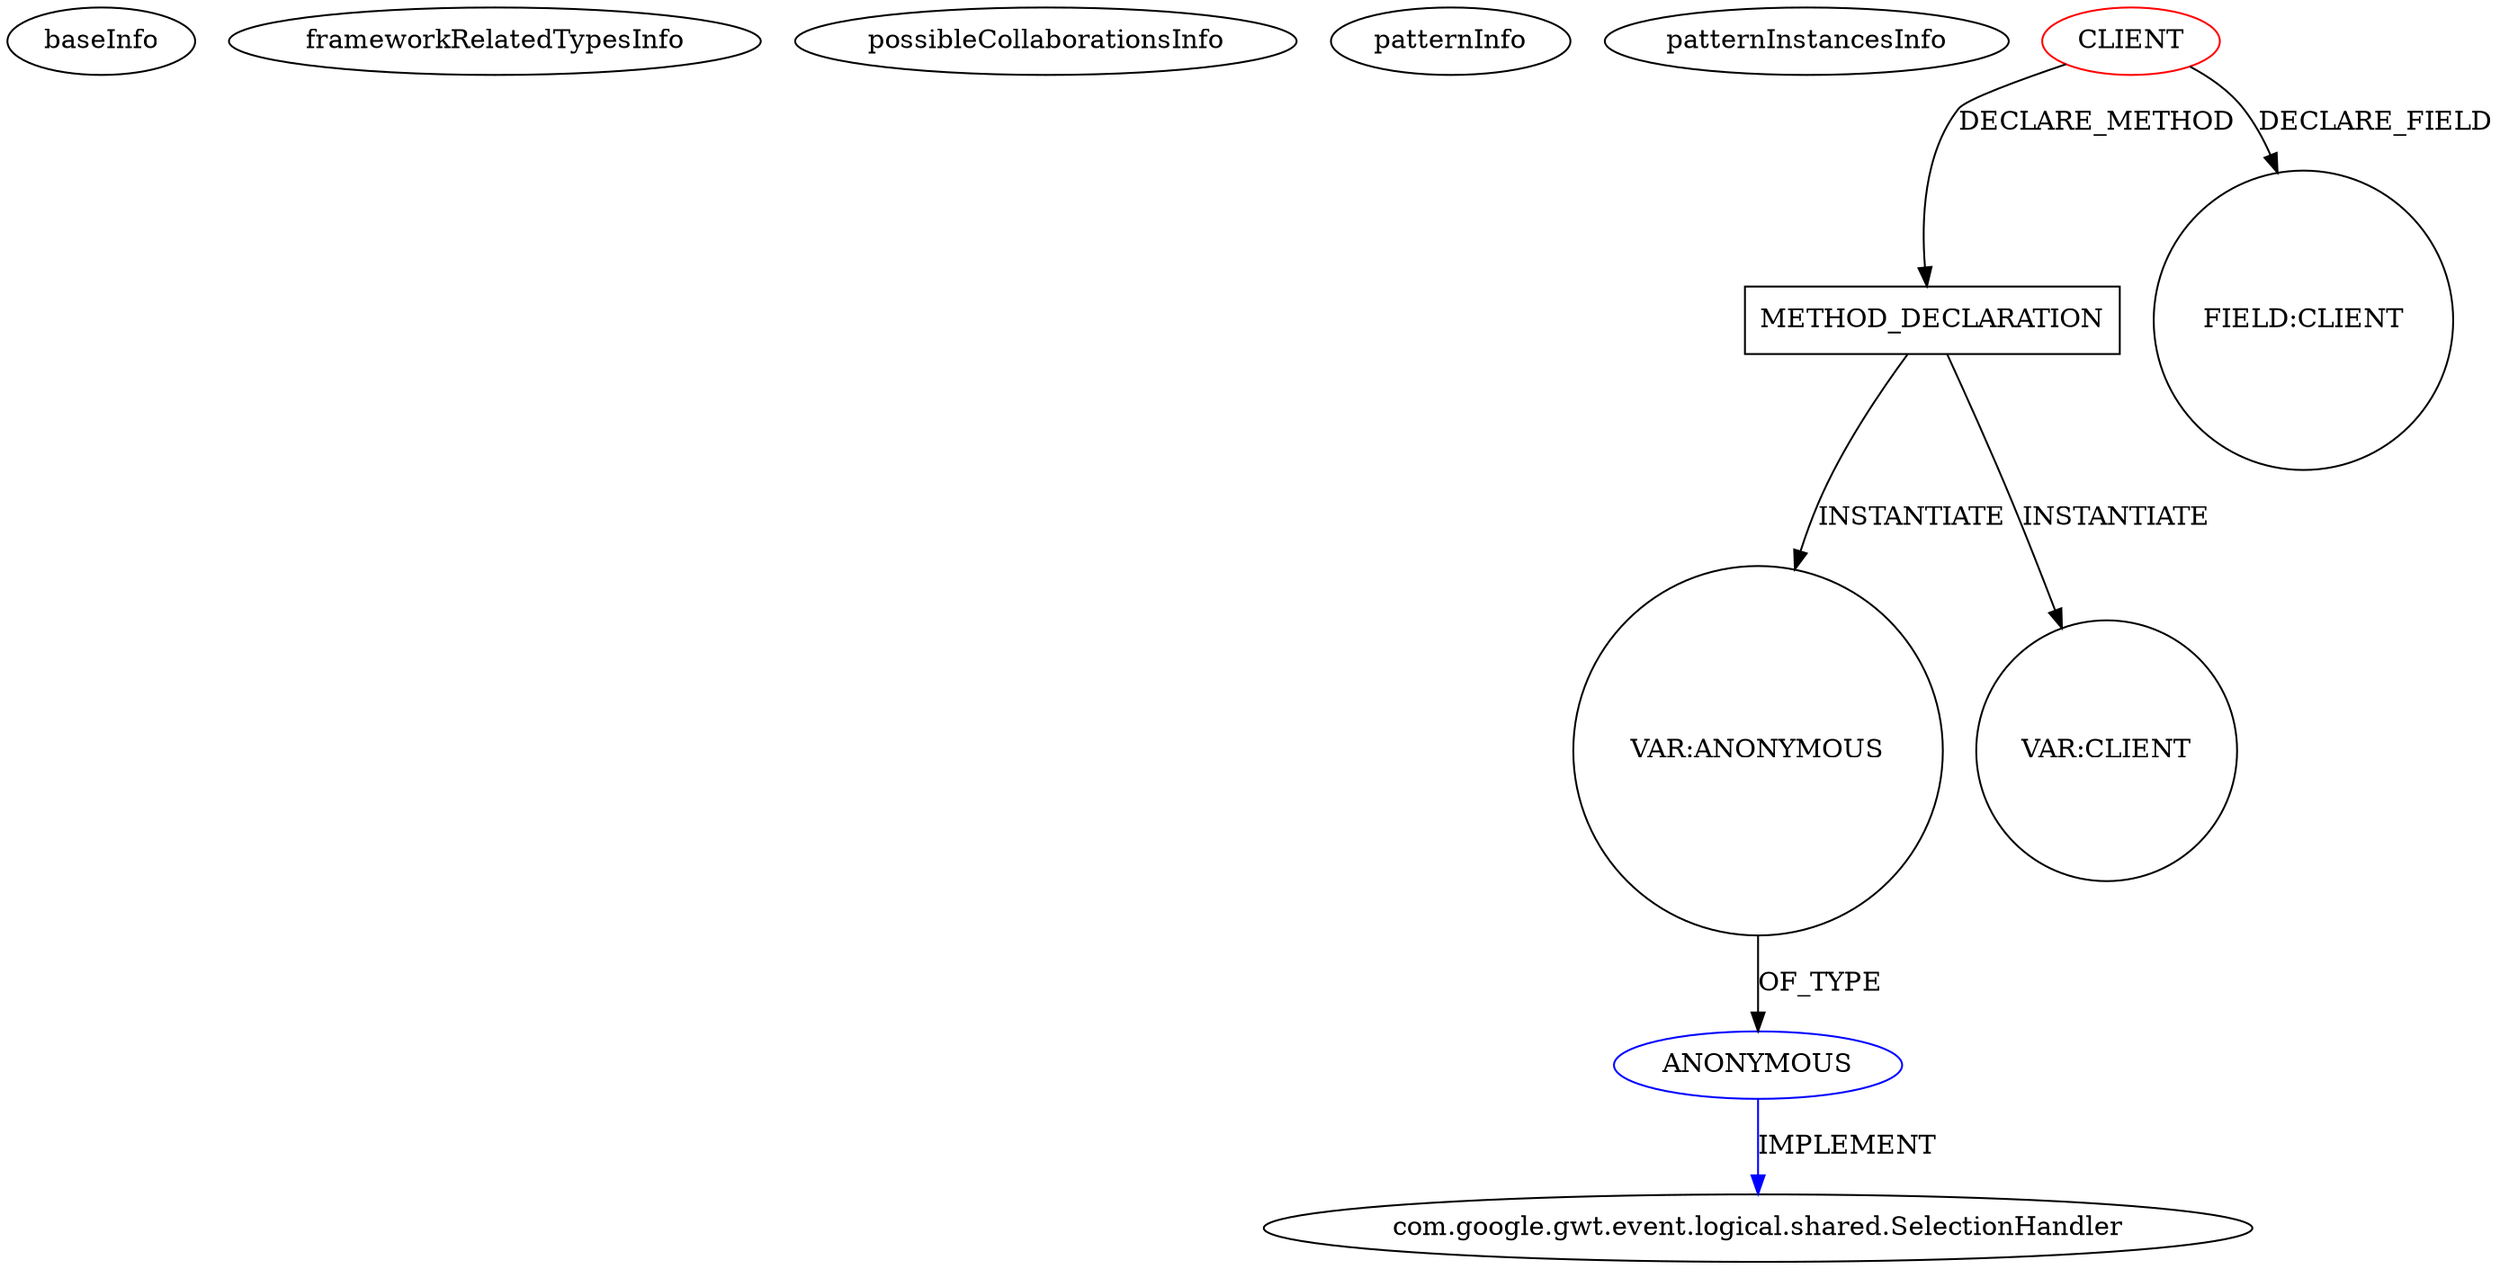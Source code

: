 digraph {
baseInfo[graphId=820,category="pattern",isAnonymous=false,possibleRelation=false]
frameworkRelatedTypesInfo[]
possibleCollaborationsInfo[]
patternInfo[frequency=2.0,patternRootClient=0]
patternInstancesInfo[0="rdomingonl-layoutTest~/rdomingonl-layoutTest/layoutTest-master/src/main/java/nl/tc/rd/exp/layouttest/client/mvp/view/WidgetDesignerView.java~WidgetDesignerView~4344",1="daonb-obudget~/daonb-obudget/obudget-master/src/client/src/org/obudget/client/Application.java~Application~1154"]
79[label="com.google.gwt.event.logical.shared.SelectionHandler",vertexType="FRAMEWORK_INTERFACE_TYPE",isFrameworkType=false]
78[label="ANONYMOUS",vertexType="REFERENCE_ANONYMOUS_DECLARATION",isFrameworkType=false,color=blue]
77[label="VAR:ANONYMOUS",vertexType="VARIABLE_EXPRESION",isFrameworkType=false,shape=circle]
70[label="METHOD_DECLARATION",vertexType="CLIENT_METHOD_DECLARATION",isFrameworkType=false,shape=box]
0[label="CLIENT",vertexType="ROOT_CLIENT_CLASS_DECLARATION",isFrameworkType=false,color=red]
72[label="VAR:CLIENT",vertexType="VARIABLE_EXPRESION",isFrameworkType=false,shape=circle]
46[label="FIELD:CLIENT",vertexType="FIELD_DECLARATION",isFrameworkType=false,shape=circle]
0->70[label="DECLARE_METHOD"]
0->46[label="DECLARE_FIELD"]
77->78[label="OF_TYPE"]
70->72[label="INSTANTIATE"]
78->79[label="IMPLEMENT",color=blue]
70->77[label="INSTANTIATE"]
}
